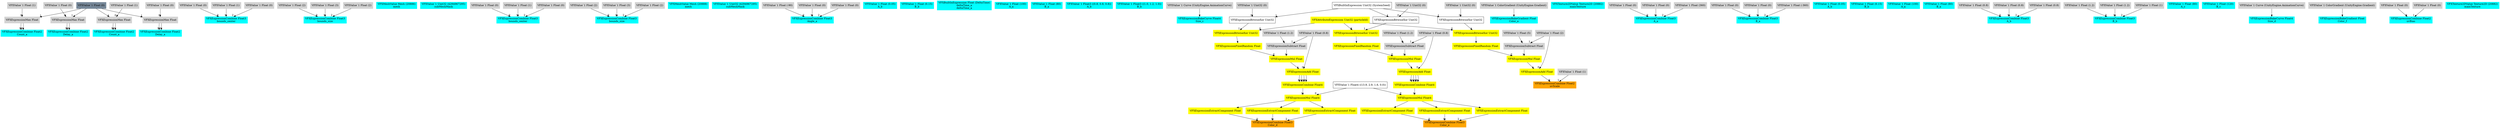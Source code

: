 digraph G {
node0 [shape="box" color="cyan" style="filled" label="VFXExpressionCombine Float2
Count_a"]
node1 [shape="box" color="lightgray" style="filled" label="VFXExpressionMax Float"]
node2 [shape="box" color="lightgray" style="filled" label="VFXValue`1 Float (1)"]
node3 [shape="box" color="lightslategray" style="filled" label="VFXValue`1 Float (0)"]
node4 [shape="box" color="cyan" style="filled" label="VFXExpressionCombine Float2
Delay_a"]
node5 [shape="box" color="lightgray" style="filled" label="VFXExpressionMax Float"]
node6 [shape="box" color="lightgray" style="filled" label="VFXValue`1 Float (0)"]
node7 [shape="box" color="cyan" style="filled" label="VFXExpressionCombine Float2
Count_a"]
node8 [shape="box" color="lightgray" style="filled" label="VFXExpressionMax Float"]
node9 [shape="box" color="lightgray" style="filled" label="VFXValue`1 Float (1)"]
node10 [shape="box" color="cyan" style="filled" label="VFXExpressionCombine Float2
Delay_a"]
node11 [shape="box" color="lightgray" style="filled" label="VFXExpressionMax Float"]
node12 [shape="box" color="lightgray" style="filled" label="VFXValue`1 Float (0)"]
node13 [shape="box" color="cyan" style="filled" label="VFXExpressionCombine Float3
bounds_center"]
node14 [shape="box" color="lightgray" style="filled" label="VFXValue`1 Float (0)"]
node15 [shape="box" color="lightgray" style="filled" label="VFXValue`1 Float (1)"]
node16 [shape="box" color="lightgray" style="filled" label="VFXValue`1 Float (0)"]
node17 [shape="box" color="cyan" style="filled" label="VFXExpressionCombine Float3
bounds_size"]
node18 [shape="box" color="lightgray" style="filled" label="VFXValue`1 Float (2)"]
node19 [shape="box" color="lightgray" style="filled" label="VFXValue`1 Float (3)"]
node20 [shape="box" color="lightgray" style="filled" label="VFXValue`1 Float (2)"]
node21 [shape="box" color="cyan" style="filled" label="VFXMeshValue Mesh (20886)
mesh"]
node22 [shape="box" color="cyan" style="filled" label="VFXValue`1 Uint32 (4294967295)
subMeshMask"]
node23 [shape="box" color="cyan" style="filled" label="VFXExpressionCombine Float3
bounds_center"]
node24 [shape="box" color="lightgray" style="filled" label="VFXValue`1 Float (0)"]
node25 [shape="box" color="lightgray" style="filled" label="VFXValue`1 Float (1)"]
node26 [shape="box" color="lightgray" style="filled" label="VFXValue`1 Float (0)"]
node27 [shape="box" color="cyan" style="filled" label="VFXExpressionCombine Float3
bounds_size"]
node28 [shape="box" color="lightgray" style="filled" label="VFXValue`1 Float (2)"]
node29 [shape="box" color="lightgray" style="filled" label="VFXValue`1 Float (3)"]
node30 [shape="box" color="lightgray" style="filled" label="VFXValue`1 Float (2)"]
node31 [shape="box" color="cyan" style="filled" label="VFXMeshValue Mesh (20888)
mesh"]
node32 [shape="box" color="cyan" style="filled" label="VFXValue`1 Uint32 (4294967295)
subMeshMask"]
node33 [shape="box" color="cyan" style="filled" label="VFXExpressionCombine Float3
Angle_a"]
node34 [shape="box" color="lightgray" style="filled" label="VFXValue`1 Float (-90)"]
node35 [shape="box" color="lightgray" style="filled" label="VFXValue`1 Float (0)"]
node36 [shape="box" color="lightgray" style="filled" label="VFXValue`1 Float (0)"]
node37 [shape="box" color="cyan" style="filled" label="VFXValue`1 Float (0.05)
A_b"]
node38 [shape="box" color="cyan" style="filled" label="VFXValue`1 Float (0.15)
B_b"]
node39 [shape="box" color="cyan" style="filled" label="VFXBuiltInExpression Float (DeltaTime)
deltaTime_a
deltaTime_a"]
node40 [shape="box" color="cyan" style="filled" label="VFXValue`1 Float (100)
A_a"]
node41 [shape="box" color="cyan" style="filled" label="VFXValue`1 Float (80)
B_a"]
node42 [shape="box" color="cyan" style="filled" label="VFXValue`1 Float3 ((0.8, 0.8, 0.8))
A_b"]
node43 [shape="box" color="cyan" style="filled" label="VFXValue`1 Float3 ((1.0, 1.2, 1.0))
B_b"]
node44 [shape="box" color="cyan" style="filled" label="VFXExpressionBakeCurve Float4
Size_c"]
node45 [shape="box" color="lightgray" style="filled" label="VFXValue`1 Curve (UnityEngine.AnimationCurve)"]
node46 [shape="box" color="orange" style="filled" label="VFXExpressionCombine Float3
Color_d"]
node47 [shape="box" color="yellow" style="filled" label="VFXExpressionExtractComponent Float"]
node48 [shape="box" color="yellow" style="filled" label="VFXExpressionMul Float4"]
node49 [shape="box" label="VFXValue`1 Float4 ((13.9, 2.9, 1.6, 0.0))"]
node50 [shape="box" color="yellow" style="filled" label="VFXExpressionCombine Float4"]
node51 [shape="box" color="yellow" style="filled" label="VFXExpressionAdd Float"]
node52 [shape="box" color="lightgray" style="filled" label="VFXValue`1 Float (0.8)"]
node53 [shape="box" color="yellow" style="filled" label="VFXExpressionMul Float"]
node54 [shape="box" color="yellow" style="filled" label="VFXExpressionFixedRandom Float"]
node55 [shape="box" color="yellow" style="filled" label="VFXExpressionBitwiseXor Uint32"]
node56 [shape="box" color="yellow" style="filled" label="VFXAttributeExpression Uint32 (particleId)"]
node57 [shape="box" label="VFXExpressionBitwiseXor Uint32"]
node58 [shape="box" color="lightgray" style="filled" label="VFXValue`1 Uint32 (0)"]
node59 [shape="box" label="VFXBuiltInExpression Uint32 (SystemSeed)"]
node60 [shape="box" color="lightgray" style="filled" label="VFXExpressionSubtract Float"]
node61 [shape="box" color="lightgray" style="filled" label="VFXValue`1 Float (1.2)"]
node62 [shape="box" color="yellow" style="filled" label="VFXExpressionExtractComponent Float"]
node63 [shape="box" color="yellow" style="filled" label="VFXExpressionExtractComponent Float"]
node64 [shape="box" color="cyan" style="filled" label="VFXExpressionBakeGradient Float
Color_e"]
node65 [shape="box" color="lightgray" style="filled" label="VFXValue`1 ColorGradient (UnityEngine.Gradient)"]
node66 [shape="box" color="cyan" style="filled" label="VFXTexture2DValue Texture2D (20882)
mainTexture"]
node67 [shape="box" color="cyan" style="filled" label="VFXExpressionCombine Float3
A_a"]
node68 [shape="box" color="lightgray" style="filled" label="VFXValue`1 Float (0)"]
node69 [shape="box" color="lightgray" style="filled" label="VFXValue`1 Float (0)"]
node70 [shape="box" color="lightgray" style="filled" label="VFXValue`1 Float (360)"]
node71 [shape="box" color="cyan" style="filled" label="VFXExpressionCombine Float3
B_a"]
node72 [shape="box" color="lightgray" style="filled" label="VFXValue`1 Float (0)"]
node73 [shape="box" color="lightgray" style="filled" label="VFXValue`1 Float (0)"]
node74 [shape="box" color="lightgray" style="filled" label="VFXValue`1 Float (-360)"]
node75 [shape="box" color="cyan" style="filled" label="VFXValue`1 Float (0.05)
A_b"]
node76 [shape="box" color="cyan" style="filled" label="VFXValue`1 Float (0.15)
B_b"]
node77 [shape="box" color="cyan" style="filled" label="VFXValue`1 Float (100)
A_a"]
node78 [shape="box" color="cyan" style="filled" label="VFXValue`1 Float (80)
B_a"]
node79 [shape="box" color="cyan" style="filled" label="VFXExpressionCombine Float3
A_b"]
node80 [shape="box" color="lightgray" style="filled" label="VFXValue`1 Float (0.8)"]
node81 [shape="box" color="lightgray" style="filled" label="VFXValue`1 Float (0.8)"]
node82 [shape="box" color="lightgray" style="filled" label="VFXValue`1 Float (0.8)"]
node83 [shape="box" color="cyan" style="filled" label="VFXExpressionCombine Float3
B_b"]
node84 [shape="box" color="lightgray" style="filled" label="VFXValue`1 Float (1.2)"]
node85 [shape="box" color="lightgray" style="filled" label="VFXValue`1 Float (1.2)"]
node86 [shape="box" color="lightgray" style="filled" label="VFXValue`1 Float (1)"]
node87 [shape="box" color="cyan" style="filled" label="VFXValue`1 Float (80)
A_c"]
node88 [shape="box" color="cyan" style="filled" label="VFXValue`1 Float (120)
B_c"]
node89 [shape="box" color="cyan" style="filled" label="VFXExpressionBakeCurve Float4
Size_d"]
node90 [shape="box" color="lightgray" style="filled" label="VFXValue`1 Curve (UnityEngine.AnimationCurve)"]
node91 [shape="box" color="orange" style="filled" label="VFXExpressionCombine Float3
Color_e"]
node92 [shape="box" color="yellow" style="filled" label="VFXExpressionExtractComponent Float"]
node93 [shape="box" color="yellow" style="filled" label="VFXExpressionMul Float4"]
node94 [shape="box" color="yellow" style="filled" label="VFXExpressionCombine Float4"]
node95 [shape="box" color="yellow" style="filled" label="VFXExpressionAdd Float"]
node96 [shape="box" color="lightgray" style="filled" label="VFXValue`1 Float (0.8)"]
node97 [shape="box" color="yellow" style="filled" label="VFXExpressionMul Float"]
node98 [shape="box" color="yellow" style="filled" label="VFXExpressionFixedRandom Float"]
node99 [shape="box" color="yellow" style="filled" label="VFXExpressionBitwiseXor Uint32"]
node100 [shape="box" label="VFXExpressionBitwiseXor Uint32"]
node101 [shape="box" color="lightgray" style="filled" label="VFXValue`1 Uint32 (0)"]
node102 [shape="box" color="lightgray" style="filled" label="VFXExpressionSubtract Float"]
node103 [shape="box" color="lightgray" style="filled" label="VFXValue`1 Float (1.2)"]
node104 [shape="box" color="yellow" style="filled" label="VFXExpressionExtractComponent Float"]
node105 [shape="box" color="yellow" style="filled" label="VFXExpressionExtractComponent Float"]
node106 [shape="box" color="cyan" style="filled" label="VFXExpressionBakeGradient Float
Color_f"]
node107 [shape="box" color="lightgray" style="filled" label="VFXValue`1 ColorGradient (UnityEngine.Gradient)"]
node108 [shape="box" color="orange" style="filled" label="VFXExpressionCombine Float2
uvScale"]
node109 [shape="box" color="yellow" style="filled" label="VFXExpressionAdd Float"]
node110 [shape="box" color="lightgray" style="filled" label="VFXValue`1 Float (2)"]
node111 [shape="box" color="yellow" style="filled" label="VFXExpressionMul Float"]
node112 [shape="box" color="yellow" style="filled" label="VFXExpressionFixedRandom Float"]
node113 [shape="box" color="yellow" style="filled" label="VFXExpressionBitwiseXor Uint32"]
node114 [shape="box" label="VFXExpressionBitwiseXor Uint32"]
node115 [shape="box" color="lightgray" style="filled" label="VFXValue`1 Uint32 (0)"]
node116 [shape="box" color="lightgray" style="filled" label="VFXExpressionSubtract Float"]
node117 [shape="box" color="lightgray" style="filled" label="VFXValue`1 Float (5)"]
node118 [shape="box" color="lightgray" style="filled" label="VFXValue`1 Float (1)"]
node119 [shape="box" color="cyan" style="filled" label="VFXExpressionCombine Float2
uvBias"]
node120 [shape="box" color="lightgray" style="filled" label="VFXValue`1 Float (0)"]
node121 [shape="box" color="lightgray" style="filled" label="VFXValue`1 Float (0)"]
node122 [shape="box" color="cyan" style="filled" label="VFXTexture2DValue Texture2D (20882)
mainTexture"]
node1 -> node0 [headlabel="0"]
node1 -> node0 [headlabel="1"]
node2 -> node1 [headlabel="0"]
node3 -> node1 [headlabel="1"]
node5 -> node4 [headlabel="0"]
node5 -> node4 [headlabel="1"]
node6 -> node5 [headlabel="0"]
node3 -> node5 [headlabel="1"]
node8 -> node7 [headlabel="0"]
node8 -> node7 [headlabel="1"]
node9 -> node8 [headlabel="0"]
node3 -> node8 [headlabel="1"]
node11 -> node10 [headlabel="0"]
node11 -> node10 [headlabel="1"]
node12 -> node11 [headlabel="0"]
node3 -> node11 [headlabel="1"]
node14 -> node13 [headlabel="0"]
node15 -> node13 [headlabel="1"]
node16 -> node13 [headlabel="2"]
node18 -> node17 [headlabel="0"]
node19 -> node17 [headlabel="1"]
node20 -> node17 [headlabel="2"]
node24 -> node23 [headlabel="0"]
node25 -> node23 [headlabel="1"]
node26 -> node23 [headlabel="2"]
node28 -> node27 [headlabel="0"]
node29 -> node27 [headlabel="1"]
node30 -> node27 [headlabel="2"]
node34 -> node33 [headlabel="0"]
node35 -> node33 [headlabel="1"]
node36 -> node33 [headlabel="2"]
node45 -> node44 
node47 -> node46 [headlabel="0"]
node62 -> node46 [headlabel="1"]
node63 -> node46 [headlabel="2"]
node48 -> node47 
node49 -> node48 [headlabel="0"]
node50 -> node48 [headlabel="1"]
node51 -> node50 [headlabel="0"]
node51 -> node50 [headlabel="1"]
node51 -> node50 [headlabel="2"]
node51 -> node50 [headlabel="3"]
node52 -> node51 [headlabel="0"]
node53 -> node51 [headlabel="1"]
node54 -> node53 [headlabel="0"]
node60 -> node53 [headlabel="1"]
node55 -> node54 
node56 -> node55 [headlabel="0"]
node57 -> node55 [headlabel="1"]
node58 -> node57 [headlabel="0"]
node59 -> node57 [headlabel="1"]
node61 -> node60 [headlabel="0"]
node52 -> node60 [headlabel="1"]
node48 -> node62 
node48 -> node63 
node65 -> node64 
node68 -> node67 [headlabel="0"]
node69 -> node67 [headlabel="1"]
node70 -> node67 [headlabel="2"]
node72 -> node71 [headlabel="0"]
node73 -> node71 [headlabel="1"]
node74 -> node71 [headlabel="2"]
node80 -> node79 [headlabel="0"]
node81 -> node79 [headlabel="1"]
node82 -> node79 [headlabel="2"]
node84 -> node83 [headlabel="0"]
node85 -> node83 [headlabel="1"]
node86 -> node83 [headlabel="2"]
node90 -> node89 
node92 -> node91 [headlabel="0"]
node104 -> node91 [headlabel="1"]
node105 -> node91 [headlabel="2"]
node93 -> node92 
node49 -> node93 [headlabel="0"]
node94 -> node93 [headlabel="1"]
node95 -> node94 [headlabel="0"]
node95 -> node94 [headlabel="1"]
node95 -> node94 [headlabel="2"]
node95 -> node94 [headlabel="3"]
node96 -> node95 [headlabel="0"]
node97 -> node95 [headlabel="1"]
node98 -> node97 [headlabel="0"]
node102 -> node97 [headlabel="1"]
node99 -> node98 
node56 -> node99 [headlabel="0"]
node100 -> node99 [headlabel="1"]
node101 -> node100 [headlabel="0"]
node59 -> node100 [headlabel="1"]
node103 -> node102 [headlabel="0"]
node96 -> node102 [headlabel="1"]
node93 -> node104 
node93 -> node105 
node107 -> node106 
node109 -> node108 [headlabel="0"]
node118 -> node108 [headlabel="1"]
node110 -> node109 [headlabel="0"]
node111 -> node109 [headlabel="1"]
node112 -> node111 [headlabel="0"]
node116 -> node111 [headlabel="1"]
node113 -> node112 
node56 -> node113 [headlabel="0"]
node114 -> node113 [headlabel="1"]
node115 -> node114 [headlabel="0"]
node59 -> node114 [headlabel="1"]
node117 -> node116 [headlabel="0"]
node110 -> node116 [headlabel="1"]
node120 -> node119 [headlabel="0"]
node121 -> node119 [headlabel="1"]
}
